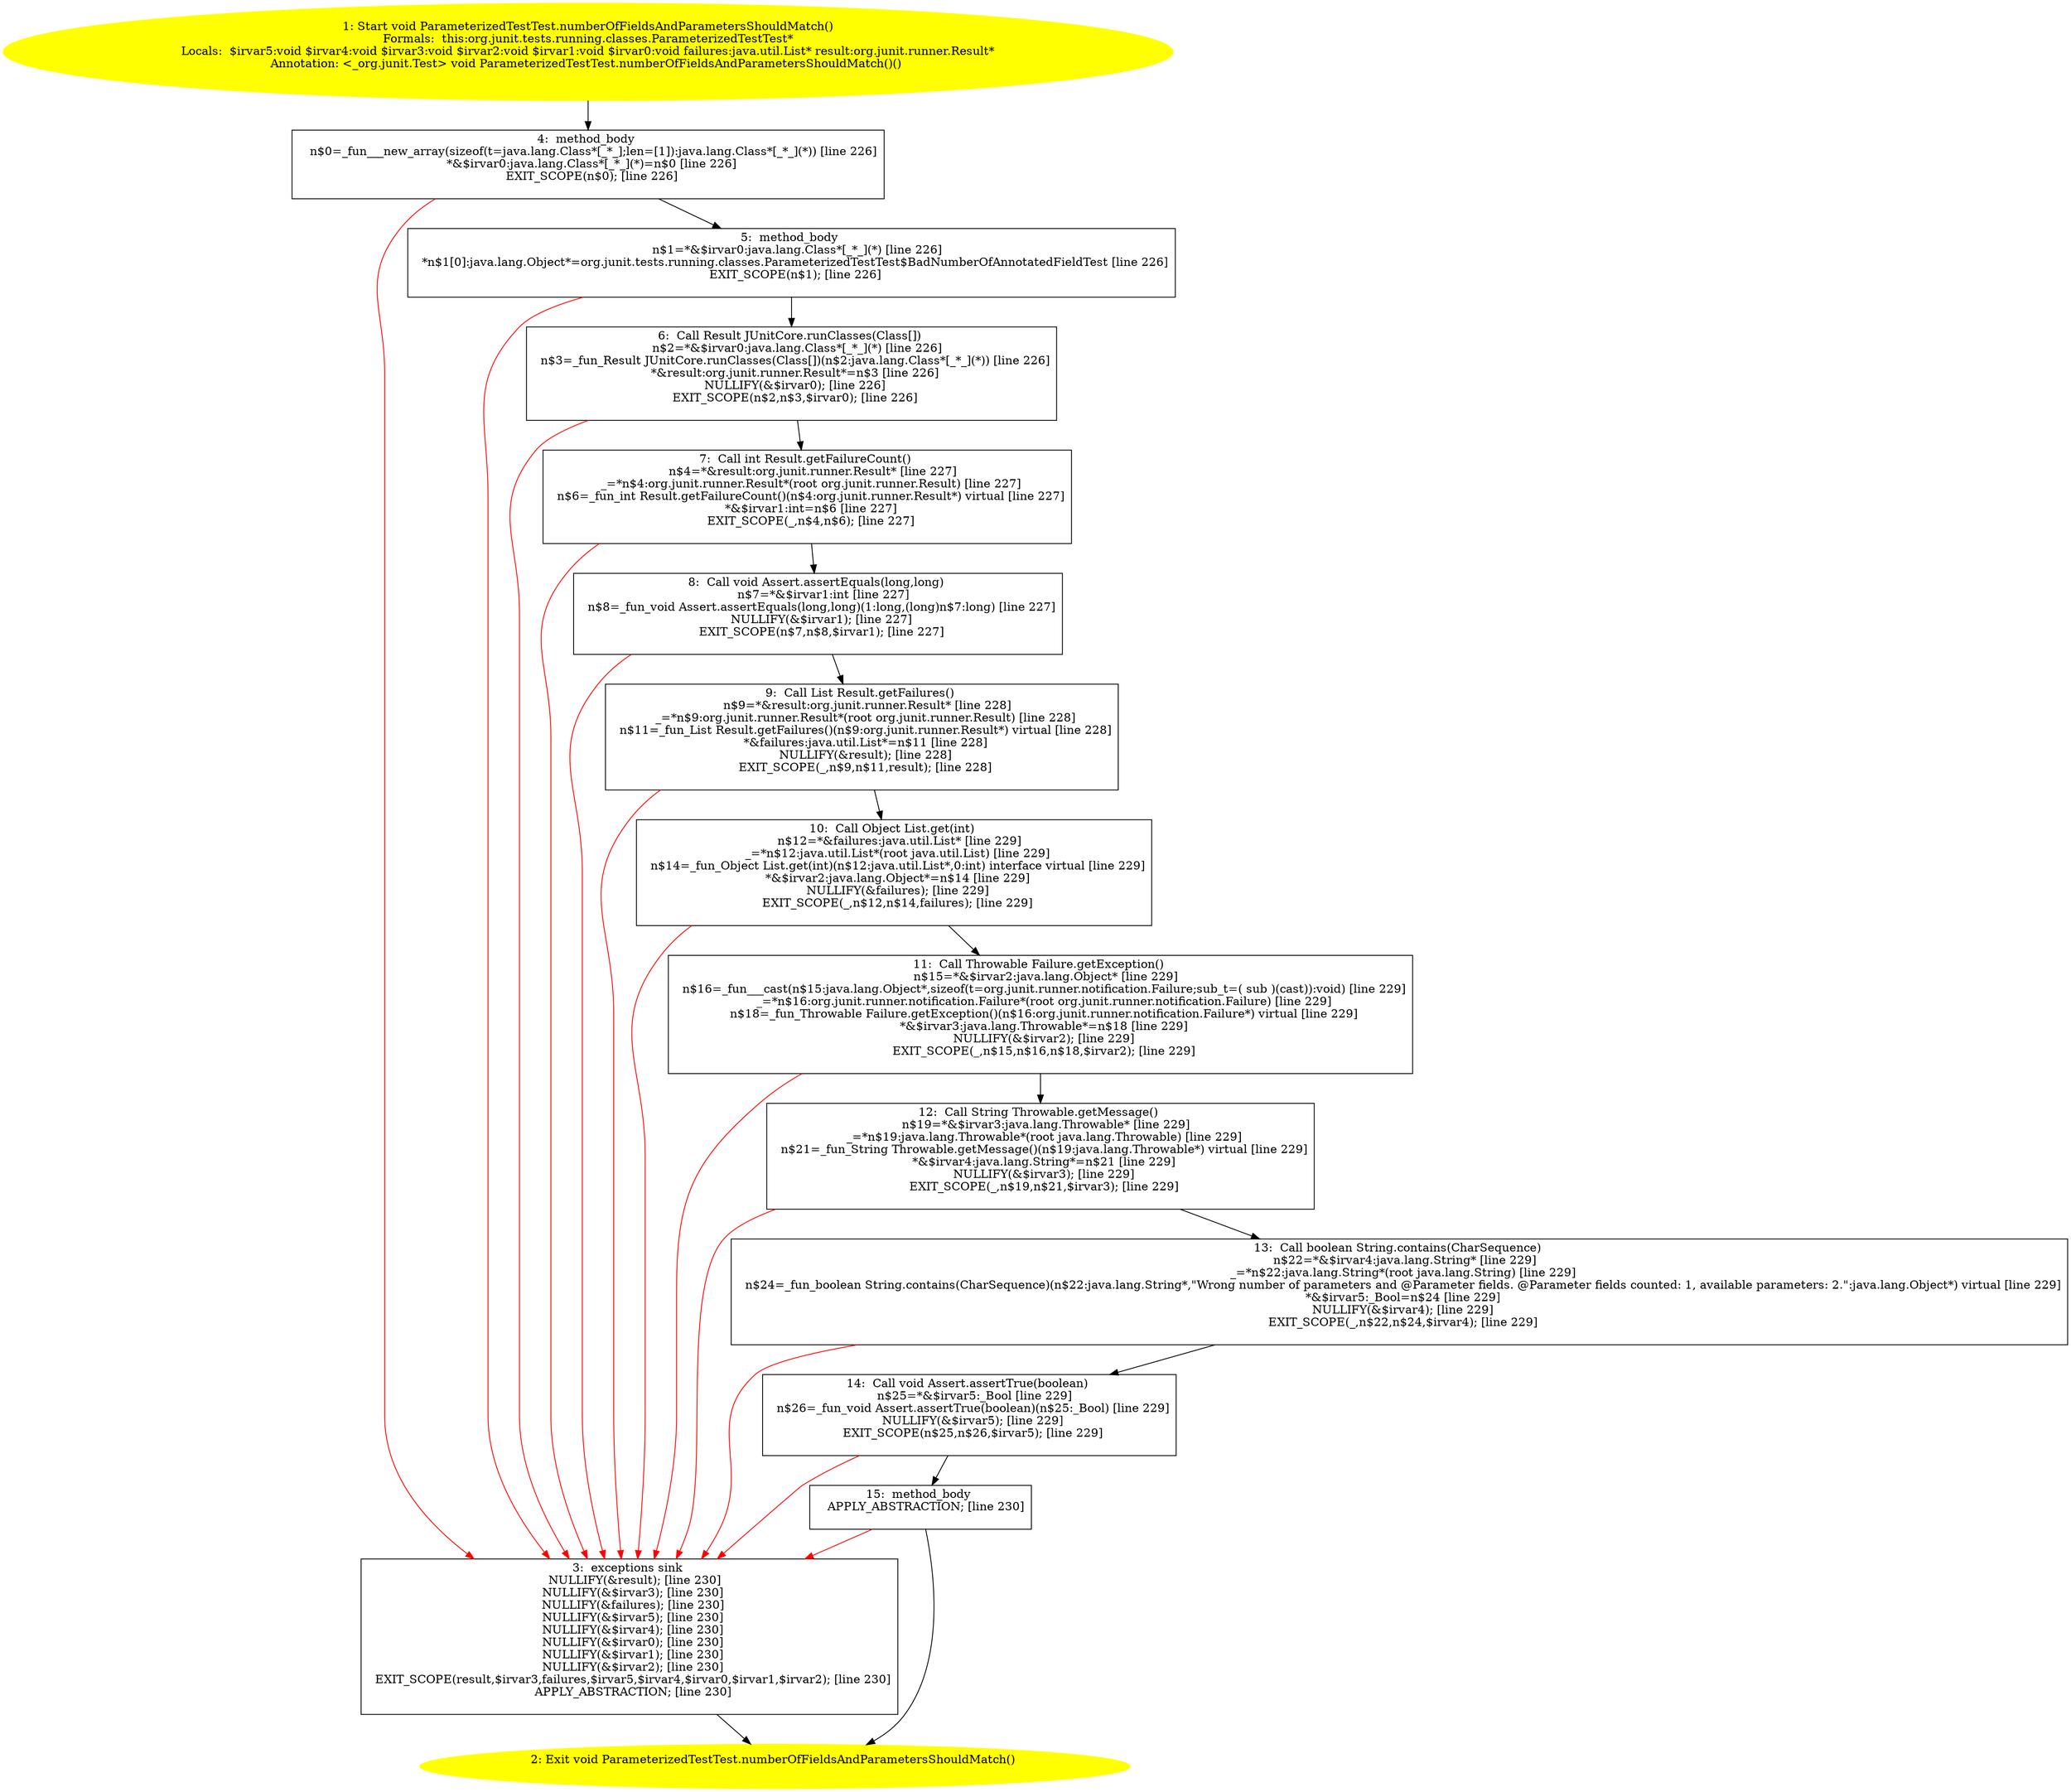 /* @generated */
digraph cfg {
"org.junit.tests.running.classes.ParameterizedTestTest.numberOfFieldsAndParametersShouldMatch():void.9d925d21289c2b535602c0850b6962c0_1" [label="1: Start void ParameterizedTestTest.numberOfFieldsAndParametersShouldMatch()\nFormals:  this:org.junit.tests.running.classes.ParameterizedTestTest*\nLocals:  $irvar5:void $irvar4:void $irvar3:void $irvar2:void $irvar1:void $irvar0:void failures:java.util.List* result:org.junit.runner.Result*\nAnnotation: <_org.junit.Test> void ParameterizedTestTest.numberOfFieldsAndParametersShouldMatch()() \n  " color=yellow style=filled]
	

	 "org.junit.tests.running.classes.ParameterizedTestTest.numberOfFieldsAndParametersShouldMatch():void.9d925d21289c2b535602c0850b6962c0_1" -> "org.junit.tests.running.classes.ParameterizedTestTest.numberOfFieldsAndParametersShouldMatch():void.9d925d21289c2b535602c0850b6962c0_4" ;
"org.junit.tests.running.classes.ParameterizedTestTest.numberOfFieldsAndParametersShouldMatch():void.9d925d21289c2b535602c0850b6962c0_2" [label="2: Exit void ParameterizedTestTest.numberOfFieldsAndParametersShouldMatch() \n  " color=yellow style=filled]
	

"org.junit.tests.running.classes.ParameterizedTestTest.numberOfFieldsAndParametersShouldMatch():void.9d925d21289c2b535602c0850b6962c0_3" [label="3:  exceptions sink \n   NULLIFY(&result); [line 230]\n  NULLIFY(&$irvar3); [line 230]\n  NULLIFY(&failures); [line 230]\n  NULLIFY(&$irvar5); [line 230]\n  NULLIFY(&$irvar4); [line 230]\n  NULLIFY(&$irvar0); [line 230]\n  NULLIFY(&$irvar1); [line 230]\n  NULLIFY(&$irvar2); [line 230]\n  EXIT_SCOPE(result,$irvar3,failures,$irvar5,$irvar4,$irvar0,$irvar1,$irvar2); [line 230]\n  APPLY_ABSTRACTION; [line 230]\n " shape="box"]
	

	 "org.junit.tests.running.classes.ParameterizedTestTest.numberOfFieldsAndParametersShouldMatch():void.9d925d21289c2b535602c0850b6962c0_3" -> "org.junit.tests.running.classes.ParameterizedTestTest.numberOfFieldsAndParametersShouldMatch():void.9d925d21289c2b535602c0850b6962c0_2" ;
"org.junit.tests.running.classes.ParameterizedTestTest.numberOfFieldsAndParametersShouldMatch():void.9d925d21289c2b535602c0850b6962c0_4" [label="4:  method_body \n   n$0=_fun___new_array(sizeof(t=java.lang.Class*[_*_];len=[1]):java.lang.Class*[_*_](*)) [line 226]\n  *&$irvar0:java.lang.Class*[_*_](*)=n$0 [line 226]\n  EXIT_SCOPE(n$0); [line 226]\n " shape="box"]
	

	 "org.junit.tests.running.classes.ParameterizedTestTest.numberOfFieldsAndParametersShouldMatch():void.9d925d21289c2b535602c0850b6962c0_4" -> "org.junit.tests.running.classes.ParameterizedTestTest.numberOfFieldsAndParametersShouldMatch():void.9d925d21289c2b535602c0850b6962c0_5" ;
	 "org.junit.tests.running.classes.ParameterizedTestTest.numberOfFieldsAndParametersShouldMatch():void.9d925d21289c2b535602c0850b6962c0_4" -> "org.junit.tests.running.classes.ParameterizedTestTest.numberOfFieldsAndParametersShouldMatch():void.9d925d21289c2b535602c0850b6962c0_3" [color="red" ];
"org.junit.tests.running.classes.ParameterizedTestTest.numberOfFieldsAndParametersShouldMatch():void.9d925d21289c2b535602c0850b6962c0_5" [label="5:  method_body \n   n$1=*&$irvar0:java.lang.Class*[_*_](*) [line 226]\n  *n$1[0]:java.lang.Object*=org.junit.tests.running.classes.ParameterizedTestTest$BadNumberOfAnnotatedFieldTest [line 226]\n  EXIT_SCOPE(n$1); [line 226]\n " shape="box"]
	

	 "org.junit.tests.running.classes.ParameterizedTestTest.numberOfFieldsAndParametersShouldMatch():void.9d925d21289c2b535602c0850b6962c0_5" -> "org.junit.tests.running.classes.ParameterizedTestTest.numberOfFieldsAndParametersShouldMatch():void.9d925d21289c2b535602c0850b6962c0_6" ;
	 "org.junit.tests.running.classes.ParameterizedTestTest.numberOfFieldsAndParametersShouldMatch():void.9d925d21289c2b535602c0850b6962c0_5" -> "org.junit.tests.running.classes.ParameterizedTestTest.numberOfFieldsAndParametersShouldMatch():void.9d925d21289c2b535602c0850b6962c0_3" [color="red" ];
"org.junit.tests.running.classes.ParameterizedTestTest.numberOfFieldsAndParametersShouldMatch():void.9d925d21289c2b535602c0850b6962c0_6" [label="6:  Call Result JUnitCore.runClasses(Class[]) \n   n$2=*&$irvar0:java.lang.Class*[_*_](*) [line 226]\n  n$3=_fun_Result JUnitCore.runClasses(Class[])(n$2:java.lang.Class*[_*_](*)) [line 226]\n  *&result:org.junit.runner.Result*=n$3 [line 226]\n  NULLIFY(&$irvar0); [line 226]\n  EXIT_SCOPE(n$2,n$3,$irvar0); [line 226]\n " shape="box"]
	

	 "org.junit.tests.running.classes.ParameterizedTestTest.numberOfFieldsAndParametersShouldMatch():void.9d925d21289c2b535602c0850b6962c0_6" -> "org.junit.tests.running.classes.ParameterizedTestTest.numberOfFieldsAndParametersShouldMatch():void.9d925d21289c2b535602c0850b6962c0_7" ;
	 "org.junit.tests.running.classes.ParameterizedTestTest.numberOfFieldsAndParametersShouldMatch():void.9d925d21289c2b535602c0850b6962c0_6" -> "org.junit.tests.running.classes.ParameterizedTestTest.numberOfFieldsAndParametersShouldMatch():void.9d925d21289c2b535602c0850b6962c0_3" [color="red" ];
"org.junit.tests.running.classes.ParameterizedTestTest.numberOfFieldsAndParametersShouldMatch():void.9d925d21289c2b535602c0850b6962c0_7" [label="7:  Call int Result.getFailureCount() \n   n$4=*&result:org.junit.runner.Result* [line 227]\n  _=*n$4:org.junit.runner.Result*(root org.junit.runner.Result) [line 227]\n  n$6=_fun_int Result.getFailureCount()(n$4:org.junit.runner.Result*) virtual [line 227]\n  *&$irvar1:int=n$6 [line 227]\n  EXIT_SCOPE(_,n$4,n$6); [line 227]\n " shape="box"]
	

	 "org.junit.tests.running.classes.ParameterizedTestTest.numberOfFieldsAndParametersShouldMatch():void.9d925d21289c2b535602c0850b6962c0_7" -> "org.junit.tests.running.classes.ParameterizedTestTest.numberOfFieldsAndParametersShouldMatch():void.9d925d21289c2b535602c0850b6962c0_8" ;
	 "org.junit.tests.running.classes.ParameterizedTestTest.numberOfFieldsAndParametersShouldMatch():void.9d925d21289c2b535602c0850b6962c0_7" -> "org.junit.tests.running.classes.ParameterizedTestTest.numberOfFieldsAndParametersShouldMatch():void.9d925d21289c2b535602c0850b6962c0_3" [color="red" ];
"org.junit.tests.running.classes.ParameterizedTestTest.numberOfFieldsAndParametersShouldMatch():void.9d925d21289c2b535602c0850b6962c0_8" [label="8:  Call void Assert.assertEquals(long,long) \n   n$7=*&$irvar1:int [line 227]\n  n$8=_fun_void Assert.assertEquals(long,long)(1:long,(long)n$7:long) [line 227]\n  NULLIFY(&$irvar1); [line 227]\n  EXIT_SCOPE(n$7,n$8,$irvar1); [line 227]\n " shape="box"]
	

	 "org.junit.tests.running.classes.ParameterizedTestTest.numberOfFieldsAndParametersShouldMatch():void.9d925d21289c2b535602c0850b6962c0_8" -> "org.junit.tests.running.classes.ParameterizedTestTest.numberOfFieldsAndParametersShouldMatch():void.9d925d21289c2b535602c0850b6962c0_9" ;
	 "org.junit.tests.running.classes.ParameterizedTestTest.numberOfFieldsAndParametersShouldMatch():void.9d925d21289c2b535602c0850b6962c0_8" -> "org.junit.tests.running.classes.ParameterizedTestTest.numberOfFieldsAndParametersShouldMatch():void.9d925d21289c2b535602c0850b6962c0_3" [color="red" ];
"org.junit.tests.running.classes.ParameterizedTestTest.numberOfFieldsAndParametersShouldMatch():void.9d925d21289c2b535602c0850b6962c0_9" [label="9:  Call List Result.getFailures() \n   n$9=*&result:org.junit.runner.Result* [line 228]\n  _=*n$9:org.junit.runner.Result*(root org.junit.runner.Result) [line 228]\n  n$11=_fun_List Result.getFailures()(n$9:org.junit.runner.Result*) virtual [line 228]\n  *&failures:java.util.List*=n$11 [line 228]\n  NULLIFY(&result); [line 228]\n  EXIT_SCOPE(_,n$9,n$11,result); [line 228]\n " shape="box"]
	

	 "org.junit.tests.running.classes.ParameterizedTestTest.numberOfFieldsAndParametersShouldMatch():void.9d925d21289c2b535602c0850b6962c0_9" -> "org.junit.tests.running.classes.ParameterizedTestTest.numberOfFieldsAndParametersShouldMatch():void.9d925d21289c2b535602c0850b6962c0_10" ;
	 "org.junit.tests.running.classes.ParameterizedTestTest.numberOfFieldsAndParametersShouldMatch():void.9d925d21289c2b535602c0850b6962c0_9" -> "org.junit.tests.running.classes.ParameterizedTestTest.numberOfFieldsAndParametersShouldMatch():void.9d925d21289c2b535602c0850b6962c0_3" [color="red" ];
"org.junit.tests.running.classes.ParameterizedTestTest.numberOfFieldsAndParametersShouldMatch():void.9d925d21289c2b535602c0850b6962c0_10" [label="10:  Call Object List.get(int) \n   n$12=*&failures:java.util.List* [line 229]\n  _=*n$12:java.util.List*(root java.util.List) [line 229]\n  n$14=_fun_Object List.get(int)(n$12:java.util.List*,0:int) interface virtual [line 229]\n  *&$irvar2:java.lang.Object*=n$14 [line 229]\n  NULLIFY(&failures); [line 229]\n  EXIT_SCOPE(_,n$12,n$14,failures); [line 229]\n " shape="box"]
	

	 "org.junit.tests.running.classes.ParameterizedTestTest.numberOfFieldsAndParametersShouldMatch():void.9d925d21289c2b535602c0850b6962c0_10" -> "org.junit.tests.running.classes.ParameterizedTestTest.numberOfFieldsAndParametersShouldMatch():void.9d925d21289c2b535602c0850b6962c0_11" ;
	 "org.junit.tests.running.classes.ParameterizedTestTest.numberOfFieldsAndParametersShouldMatch():void.9d925d21289c2b535602c0850b6962c0_10" -> "org.junit.tests.running.classes.ParameterizedTestTest.numberOfFieldsAndParametersShouldMatch():void.9d925d21289c2b535602c0850b6962c0_3" [color="red" ];
"org.junit.tests.running.classes.ParameterizedTestTest.numberOfFieldsAndParametersShouldMatch():void.9d925d21289c2b535602c0850b6962c0_11" [label="11:  Call Throwable Failure.getException() \n   n$15=*&$irvar2:java.lang.Object* [line 229]\n  n$16=_fun___cast(n$15:java.lang.Object*,sizeof(t=org.junit.runner.notification.Failure;sub_t=( sub )(cast)):void) [line 229]\n  _=*n$16:org.junit.runner.notification.Failure*(root org.junit.runner.notification.Failure) [line 229]\n  n$18=_fun_Throwable Failure.getException()(n$16:org.junit.runner.notification.Failure*) virtual [line 229]\n  *&$irvar3:java.lang.Throwable*=n$18 [line 229]\n  NULLIFY(&$irvar2); [line 229]\n  EXIT_SCOPE(_,n$15,n$16,n$18,$irvar2); [line 229]\n " shape="box"]
	

	 "org.junit.tests.running.classes.ParameterizedTestTest.numberOfFieldsAndParametersShouldMatch():void.9d925d21289c2b535602c0850b6962c0_11" -> "org.junit.tests.running.classes.ParameterizedTestTest.numberOfFieldsAndParametersShouldMatch():void.9d925d21289c2b535602c0850b6962c0_12" ;
	 "org.junit.tests.running.classes.ParameterizedTestTest.numberOfFieldsAndParametersShouldMatch():void.9d925d21289c2b535602c0850b6962c0_11" -> "org.junit.tests.running.classes.ParameterizedTestTest.numberOfFieldsAndParametersShouldMatch():void.9d925d21289c2b535602c0850b6962c0_3" [color="red" ];
"org.junit.tests.running.classes.ParameterizedTestTest.numberOfFieldsAndParametersShouldMatch():void.9d925d21289c2b535602c0850b6962c0_12" [label="12:  Call String Throwable.getMessage() \n   n$19=*&$irvar3:java.lang.Throwable* [line 229]\n  _=*n$19:java.lang.Throwable*(root java.lang.Throwable) [line 229]\n  n$21=_fun_String Throwable.getMessage()(n$19:java.lang.Throwable*) virtual [line 229]\n  *&$irvar4:java.lang.String*=n$21 [line 229]\n  NULLIFY(&$irvar3); [line 229]\n  EXIT_SCOPE(_,n$19,n$21,$irvar3); [line 229]\n " shape="box"]
	

	 "org.junit.tests.running.classes.ParameterizedTestTest.numberOfFieldsAndParametersShouldMatch():void.9d925d21289c2b535602c0850b6962c0_12" -> "org.junit.tests.running.classes.ParameterizedTestTest.numberOfFieldsAndParametersShouldMatch():void.9d925d21289c2b535602c0850b6962c0_13" ;
	 "org.junit.tests.running.classes.ParameterizedTestTest.numberOfFieldsAndParametersShouldMatch():void.9d925d21289c2b535602c0850b6962c0_12" -> "org.junit.tests.running.classes.ParameterizedTestTest.numberOfFieldsAndParametersShouldMatch():void.9d925d21289c2b535602c0850b6962c0_3" [color="red" ];
"org.junit.tests.running.classes.ParameterizedTestTest.numberOfFieldsAndParametersShouldMatch():void.9d925d21289c2b535602c0850b6962c0_13" [label="13:  Call boolean String.contains(CharSequence) \n   n$22=*&$irvar4:java.lang.String* [line 229]\n  _=*n$22:java.lang.String*(root java.lang.String) [line 229]\n  n$24=_fun_boolean String.contains(CharSequence)(n$22:java.lang.String*,\"Wrong number of parameters and @Parameter fields. @Parameter fields counted: 1, available parameters: 2.\":java.lang.Object*) virtual [line 229]\n  *&$irvar5:_Bool=n$24 [line 229]\n  NULLIFY(&$irvar4); [line 229]\n  EXIT_SCOPE(_,n$22,n$24,$irvar4); [line 229]\n " shape="box"]
	

	 "org.junit.tests.running.classes.ParameterizedTestTest.numberOfFieldsAndParametersShouldMatch():void.9d925d21289c2b535602c0850b6962c0_13" -> "org.junit.tests.running.classes.ParameterizedTestTest.numberOfFieldsAndParametersShouldMatch():void.9d925d21289c2b535602c0850b6962c0_14" ;
	 "org.junit.tests.running.classes.ParameterizedTestTest.numberOfFieldsAndParametersShouldMatch():void.9d925d21289c2b535602c0850b6962c0_13" -> "org.junit.tests.running.classes.ParameterizedTestTest.numberOfFieldsAndParametersShouldMatch():void.9d925d21289c2b535602c0850b6962c0_3" [color="red" ];
"org.junit.tests.running.classes.ParameterizedTestTest.numberOfFieldsAndParametersShouldMatch():void.9d925d21289c2b535602c0850b6962c0_14" [label="14:  Call void Assert.assertTrue(boolean) \n   n$25=*&$irvar5:_Bool [line 229]\n  n$26=_fun_void Assert.assertTrue(boolean)(n$25:_Bool) [line 229]\n  NULLIFY(&$irvar5); [line 229]\n  EXIT_SCOPE(n$25,n$26,$irvar5); [line 229]\n " shape="box"]
	

	 "org.junit.tests.running.classes.ParameterizedTestTest.numberOfFieldsAndParametersShouldMatch():void.9d925d21289c2b535602c0850b6962c0_14" -> "org.junit.tests.running.classes.ParameterizedTestTest.numberOfFieldsAndParametersShouldMatch():void.9d925d21289c2b535602c0850b6962c0_15" ;
	 "org.junit.tests.running.classes.ParameterizedTestTest.numberOfFieldsAndParametersShouldMatch():void.9d925d21289c2b535602c0850b6962c0_14" -> "org.junit.tests.running.classes.ParameterizedTestTest.numberOfFieldsAndParametersShouldMatch():void.9d925d21289c2b535602c0850b6962c0_3" [color="red" ];
"org.junit.tests.running.classes.ParameterizedTestTest.numberOfFieldsAndParametersShouldMatch():void.9d925d21289c2b535602c0850b6962c0_15" [label="15:  method_body \n   APPLY_ABSTRACTION; [line 230]\n " shape="box"]
	

	 "org.junit.tests.running.classes.ParameterizedTestTest.numberOfFieldsAndParametersShouldMatch():void.9d925d21289c2b535602c0850b6962c0_15" -> "org.junit.tests.running.classes.ParameterizedTestTest.numberOfFieldsAndParametersShouldMatch():void.9d925d21289c2b535602c0850b6962c0_2" ;
	 "org.junit.tests.running.classes.ParameterizedTestTest.numberOfFieldsAndParametersShouldMatch():void.9d925d21289c2b535602c0850b6962c0_15" -> "org.junit.tests.running.classes.ParameterizedTestTest.numberOfFieldsAndParametersShouldMatch():void.9d925d21289c2b535602c0850b6962c0_3" [color="red" ];
}
